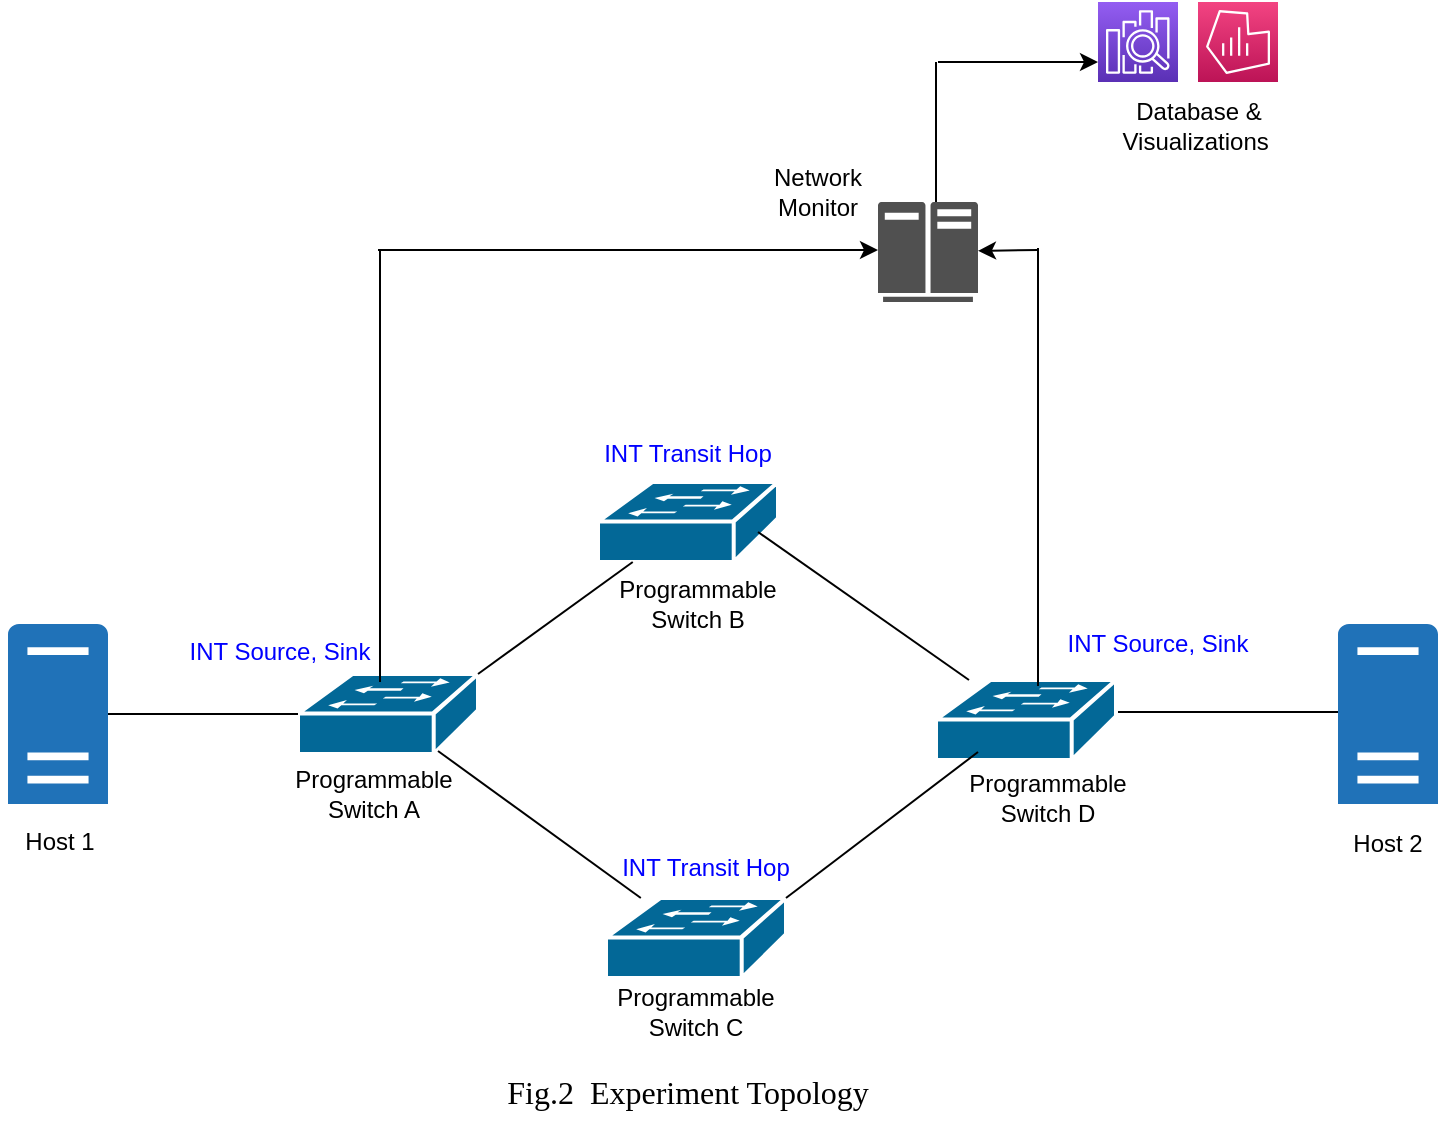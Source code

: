 <mxfile version="20.4.0" type="device" pages="2"><diagram id="iCXHy5AFWRc9fysDHrLM" name="Page-1"><mxGraphModel dx="1483" dy="827" grid="1" gridSize="10" guides="1" tooltips="1" connect="1" arrows="1" fold="1" page="1" pageScale="1" pageWidth="850" pageHeight="1100" math="0" shadow="0"><root><mxCell id="0"/><mxCell id="1" parent="0"/><mxCell id="_DBHA3wKsD2dPOxkulbC-1" value="" style="shape=mxgraph.cisco.switches.workgroup_switch;sketch=0;html=1;pointerEvents=1;dashed=0;fillColor=#036897;strokeColor=#ffffff;strokeWidth=2;verticalLabelPosition=bottom;verticalAlign=top;align=center;outlineConnect=0;" parent="1" vertex="1"><mxGeometry x="260" y="546" width="90" height="40" as="geometry"/></mxCell><mxCell id="_DBHA3wKsD2dPOxkulbC-3" value="" style="shape=mxgraph.cisco.switches.workgroup_switch;sketch=0;html=1;pointerEvents=1;dashed=0;fillColor=#036897;strokeColor=#ffffff;strokeWidth=2;verticalLabelPosition=bottom;verticalAlign=top;align=center;outlineConnect=0;" parent="1" vertex="1"><mxGeometry x="579" y="549" width="90" height="40" as="geometry"/></mxCell><mxCell id="_DBHA3wKsD2dPOxkulbC-4" value="" style="shape=mxgraph.cisco.switches.workgroup_switch;sketch=0;html=1;pointerEvents=1;dashed=0;fillColor=#036897;strokeColor=#ffffff;strokeWidth=2;verticalLabelPosition=bottom;verticalAlign=top;align=center;outlineConnect=0;" parent="1" vertex="1"><mxGeometry x="410" y="450" width="90" height="40" as="geometry"/></mxCell><mxCell id="_DBHA3wKsD2dPOxkulbC-5" value="" style="shape=mxgraph.cisco.switches.workgroup_switch;sketch=0;html=1;pointerEvents=1;dashed=0;fillColor=#036897;strokeColor=#ffffff;strokeWidth=2;verticalLabelPosition=bottom;verticalAlign=top;align=center;outlineConnect=0;" parent="1" vertex="1"><mxGeometry x="414" y="658" width="90" height="40" as="geometry"/></mxCell><mxCell id="_DBHA3wKsD2dPOxkulbC-6" value="" style="sketch=0;pointerEvents=1;shadow=0;dashed=0;html=1;strokeColor=none;labelPosition=center;verticalLabelPosition=bottom;verticalAlign=top;outlineConnect=0;align=center;shape=mxgraph.office.servers.physical_host;fillColor=#2072B8;" parent="1" vertex="1"><mxGeometry x="115" y="521" width="50" height="90" as="geometry"/></mxCell><mxCell id="_DBHA3wKsD2dPOxkulbC-8" value="" style="sketch=0;pointerEvents=1;shadow=0;dashed=0;html=1;strokeColor=none;fillColor=#505050;labelPosition=center;verticalLabelPosition=bottom;verticalAlign=top;outlineConnect=0;align=center;shape=mxgraph.office.servers.mainframe_host;" parent="1" vertex="1"><mxGeometry x="550" y="310" width="50" height="50" as="geometry"/></mxCell><mxCell id="_DBHA3wKsD2dPOxkulbC-9" value="" style="endArrow=none;html=1;rounded=0;exitX=1;exitY=0;exitDx=0;exitDy=0;exitPerimeter=0;" parent="1" source="_DBHA3wKsD2dPOxkulbC-5" edge="1"><mxGeometry width="50" height="50" relative="1" as="geometry"><mxPoint x="540" y="630" as="sourcePoint"/><mxPoint x="600" y="585" as="targetPoint"/></mxGeometry></mxCell><mxCell id="_DBHA3wKsD2dPOxkulbC-11" value="Network Monitor" style="text;html=1;strokeColor=none;fillColor=none;align=center;verticalAlign=middle;whiteSpace=wrap;rounded=0;" parent="1" vertex="1"><mxGeometry x="490" y="290" width="60" height="30" as="geometry"/></mxCell><mxCell id="_DBHA3wKsD2dPOxkulbC-14" value="" style="endArrow=none;html=1;rounded=0;exitX=1;exitY=0;exitDx=0;exitDy=0;exitPerimeter=0;" parent="1" target="_DBHA3wKsD2dPOxkulbC-3" edge="1"><mxGeometry width="50" height="50" relative="1" as="geometry"><mxPoint x="490" y="475" as="sourcePoint"/><mxPoint x="600" y="400" as="targetPoint"/></mxGeometry></mxCell><mxCell id="_DBHA3wKsD2dPOxkulbC-15" value="" style="endArrow=none;html=1;rounded=0;" parent="1" target="_DBHA3wKsD2dPOxkulbC-4" edge="1"><mxGeometry width="50" height="50" relative="1" as="geometry"><mxPoint x="350" y="546" as="sourcePoint"/><mxPoint x="459.231" y="617" as="targetPoint"/></mxGeometry></mxCell><mxCell id="_DBHA3wKsD2dPOxkulbC-16" value="" style="endArrow=none;html=1;rounded=0;" parent="1" edge="1"><mxGeometry width="50" height="50" relative="1" as="geometry"><mxPoint x="670" y="565" as="sourcePoint"/><mxPoint x="780" y="565" as="targetPoint"/></mxGeometry></mxCell><mxCell id="_DBHA3wKsD2dPOxkulbC-17" value="" style="endArrow=none;html=1;rounded=0;entryX=0;entryY=0.5;entryDx=0;entryDy=0;entryPerimeter=0;" parent="1" source="_DBHA3wKsD2dPOxkulbC-6" target="_DBHA3wKsD2dPOxkulbC-1" edge="1"><mxGeometry width="50" height="50" relative="1" as="geometry"><mxPoint x="150" y="566" as="sourcePoint"/><mxPoint x="240" y="570" as="targetPoint"/></mxGeometry></mxCell><mxCell id="_DBHA3wKsD2dPOxkulbC-18" value="" style="endArrow=none;html=1;rounded=0;" parent="1" target="_DBHA3wKsD2dPOxkulbC-5" edge="1"><mxGeometry width="50" height="50" relative="1" as="geometry"><mxPoint x="330" y="584.5" as="sourcePoint"/><mxPoint x="380" y="534.5" as="targetPoint"/></mxGeometry></mxCell><mxCell id="_DBHA3wKsD2dPOxkulbC-20" value="Host 1" style="text;html=1;strokeColor=none;fillColor=none;align=center;verticalAlign=middle;whiteSpace=wrap;rounded=0;" parent="1" vertex="1"><mxGeometry x="111" y="615" width="60" height="30" as="geometry"/></mxCell><mxCell id="_DBHA3wKsD2dPOxkulbC-24" value="Host 2&lt;br&gt;" style="text;html=1;strokeColor=none;fillColor=none;align=center;verticalAlign=middle;whiteSpace=wrap;rounded=0;" parent="1" vertex="1"><mxGeometry x="775" y="616" width="60" height="30" as="geometry"/></mxCell><mxCell id="_DBHA3wKsD2dPOxkulbC-25" value="" style="sketch=0;pointerEvents=1;shadow=0;dashed=0;html=1;strokeColor=none;labelPosition=center;verticalLabelPosition=bottom;verticalAlign=top;outlineConnect=0;align=center;shape=mxgraph.office.servers.physical_host;fillColor=#2072B8;" parent="1" vertex="1"><mxGeometry x="780" y="521" width="50" height="90" as="geometry"/></mxCell><mxCell id="_DBHA3wKsD2dPOxkulbC-26" value="Programmable Switch A" style="text;html=1;strokeColor=none;fillColor=none;align=center;verticalAlign=middle;whiteSpace=wrap;rounded=0;" parent="1" vertex="1"><mxGeometry x="248" y="591" width="100" height="30" as="geometry"/></mxCell><mxCell id="_DBHA3wKsD2dPOxkulbC-30" value="&lt;font color=&quot;#0000ff&quot;&gt;INT Source, Sink&lt;/font&gt;" style="text;html=1;strokeColor=none;fillColor=none;align=center;verticalAlign=middle;whiteSpace=wrap;rounded=0;" parent="1" vertex="1"><mxGeometry x="201" y="520" width="100" height="30" as="geometry"/></mxCell><mxCell id="_DBHA3wKsD2dPOxkulbC-31" value="INT Source, Sink" style="text;html=1;strokeColor=none;fillColor=none;align=center;verticalAlign=middle;whiteSpace=wrap;rounded=0;fontColor=#0000FF;" parent="1" vertex="1"><mxGeometry x="640" y="516" width="100" height="30" as="geometry"/></mxCell><mxCell id="_DBHA3wKsD2dPOxkulbC-32" value="&lt;font color=&quot;#0000ff&quot;&gt;INT Transit Hop&lt;/font&gt;" style="text;html=1;strokeColor=none;fillColor=none;align=center;verticalAlign=middle;whiteSpace=wrap;rounded=0;" parent="1" vertex="1"><mxGeometry x="405" y="421" width="100" height="30" as="geometry"/></mxCell><mxCell id="_DBHA3wKsD2dPOxkulbC-33" value="&lt;font color=&quot;#0000ff&quot;&gt;INT Transit Hop&lt;/font&gt;" style="text;html=1;strokeColor=none;fillColor=none;align=center;verticalAlign=middle;whiteSpace=wrap;rounded=0;" parent="1" vertex="1"><mxGeometry x="414" y="628" width="100" height="30" as="geometry"/></mxCell><mxCell id="_DBHA3wKsD2dPOxkulbC-35" value="Programmable Switch D" style="text;html=1;strokeColor=none;fillColor=none;align=center;verticalAlign=middle;whiteSpace=wrap;rounded=0;" parent="1" vertex="1"><mxGeometry x="585" y="593" width="100" height="30" as="geometry"/></mxCell><mxCell id="_DBHA3wKsD2dPOxkulbC-36" value="Programmable Switch C" style="text;html=1;strokeColor=none;fillColor=none;align=center;verticalAlign=middle;whiteSpace=wrap;rounded=0;" parent="1" vertex="1"><mxGeometry x="409" y="700" width="100" height="30" as="geometry"/></mxCell><mxCell id="_DBHA3wKsD2dPOxkulbC-38" value="Programmable Switch B" style="text;html=1;strokeColor=none;fillColor=none;align=center;verticalAlign=middle;whiteSpace=wrap;rounded=0;" parent="1" vertex="1"><mxGeometry x="410" y="496" width="100" height="30" as="geometry"/></mxCell><mxCell id="_DBHA3wKsD2dPOxkulbC-39" value="" style="sketch=0;points=[[0,0,0],[0.25,0,0],[0.5,0,0],[0.75,0,0],[1,0,0],[0,1,0],[0.25,1,0],[0.5,1,0],[0.75,1,0],[1,1,0],[0,0.25,0],[0,0.5,0],[0,0.75,0],[1,0.25,0],[1,0.5,0],[1,0.75,0]];points=[[0,0,0],[0.25,0,0],[0.5,0,0],[0.75,0,0],[1,0,0],[0,1,0],[0.25,1,0],[0.5,1,0],[0.75,1,0],[1,1,0],[0,0.25,0],[0,0.5,0],[0,0.75,0],[1,0.25,0],[1,0.5,0],[1,0.75,0]];outlineConnect=0;fontColor=#232F3E;gradientColor=#F34482;gradientDirection=north;fillColor=#BC1356;strokeColor=#ffffff;dashed=0;verticalLabelPosition=bottom;verticalAlign=top;align=center;html=1;fontSize=12;fontStyle=0;aspect=fixed;shape=mxgraph.aws4.resourceIcon;resIcon=mxgraph.aws4.managed_service_for_grafana;" parent="1" vertex="1"><mxGeometry x="710" y="210" width="40" height="40" as="geometry"/></mxCell><mxCell id="_DBHA3wKsD2dPOxkulbC-40" value="" style="sketch=0;points=[[0,0,0],[0.25,0,0],[0.5,0,0],[0.75,0,0],[1,0,0],[0,1,0],[0.25,1,0],[0.5,1,0],[0.75,1,0],[1,1,0],[0,0.25,0],[0,0.5,0],[0,0.75,0],[1,0.25,0],[1,0.5,0],[1,0.75,0]];outlineConnect=0;fontColor=#232F3E;gradientColor=#945DF2;gradientDirection=north;fillColor=#5A30B5;strokeColor=#ffffff;dashed=0;verticalLabelPosition=bottom;verticalAlign=top;align=center;html=1;fontSize=12;fontStyle=0;aspect=fixed;shape=mxgraph.aws4.resourceIcon;resIcon=mxgraph.aws4.elasticsearch_service;" parent="1" vertex="1"><mxGeometry x="660" y="210" width="40" height="40" as="geometry"/></mxCell><mxCell id="_DBHA3wKsD2dPOxkulbC-44" value="" style="endArrow=none;html=1;rounded=0;fontColor=#0000FF;" parent="1" edge="1"><mxGeometry width="50" height="50" relative="1" as="geometry"><mxPoint x="630" y="552" as="sourcePoint"/><mxPoint x="630" y="333" as="targetPoint"/></mxGeometry></mxCell><mxCell id="_DBHA3wKsD2dPOxkulbC-48" value="" style="endArrow=classic;html=1;rounded=0;fontColor=#0000FF;" parent="1" edge="1"><mxGeometry width="50" height="50" relative="1" as="geometry"><mxPoint x="630" y="334" as="sourcePoint"/><mxPoint x="600" y="334.41" as="targetPoint"/></mxGeometry></mxCell><mxCell id="_DBHA3wKsD2dPOxkulbC-49" value="" style="endArrow=classic;html=1;rounded=0;fontColor=#0000FF;" parent="1" edge="1"><mxGeometry width="50" height="50" relative="1" as="geometry"><mxPoint x="300" y="334" as="sourcePoint"/><mxPoint x="550" y="334" as="targetPoint"/></mxGeometry></mxCell><mxCell id="_DBHA3wKsD2dPOxkulbC-50" value="" style="endArrow=none;html=1;rounded=0;fontColor=#0000FF;exitX=0.5;exitY=0;exitDx=0;exitDy=0;exitPerimeter=0;" parent="1" edge="1"><mxGeometry width="50" height="50" relative="1" as="geometry"><mxPoint x="301" y="550" as="sourcePoint"/><mxPoint x="301" y="334" as="targetPoint"/></mxGeometry></mxCell><mxCell id="_DBHA3wKsD2dPOxkulbC-51" value="" style="endArrow=classic;html=1;rounded=0;fontColor=#0000FF;entryX=0;entryY=0.75;entryDx=0;entryDy=0;entryPerimeter=0;" parent="1" target="_DBHA3wKsD2dPOxkulbC-40" edge="1"><mxGeometry width="50" height="50" relative="1" as="geometry"><mxPoint x="580" y="240" as="sourcePoint"/><mxPoint x="620" y="410" as="targetPoint"/><Array as="points"><mxPoint x="600" y="240"/></Array></mxGeometry></mxCell><mxCell id="_DBHA3wKsD2dPOxkulbC-52" value="" style="endArrow=none;html=1;rounded=0;fontColor=#0000FF;" parent="1" edge="1"><mxGeometry width="50" height="50" relative="1" as="geometry"><mxPoint x="579" y="310" as="sourcePoint"/><mxPoint x="579" y="240" as="targetPoint"/></mxGeometry></mxCell><mxCell id="_DBHA3wKsD2dPOxkulbC-53" value="Database &amp;amp; Visualizations&amp;nbsp;" style="text;html=1;strokeColor=none;fillColor=none;align=center;verticalAlign=middle;whiteSpace=wrap;rounded=0;fontColor=#000000;" parent="1" vertex="1"><mxGeometry x="650" y="257" width="121" height="30" as="geometry"/></mxCell><mxCell id="xEZZX4TtGo3fvFl2Ki-c-1" value="&lt;font style=&quot;font-size: 16px;&quot; face=&quot;Times New Roman&quot;&gt;Fig.2&amp;nbsp; Experiment Topology&lt;/font&gt;" style="text;html=1;strokeColor=none;fillColor=none;align=center;verticalAlign=middle;whiteSpace=wrap;rounded=0;fontSize=16;" vertex="1" parent="1"><mxGeometry x="360" y="740" width="190" height="30" as="geometry"/></mxCell></root></mxGraphModel></diagram><diagram id="-AeYZ2yfUvpDXzPFMMod" name="Page-1"><mxGraphModel><root><mxCell id="0"/><mxCell id="1" parent="0"/></root></mxGraphModel></diagram></mxfile>
